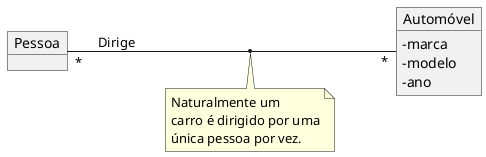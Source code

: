 @startuml mod05ima08
skinparam ClassAttributeIconSize 0
object "Pessoa" as pe
object "Automóvel" as au
au : - marca
au : - modelo
au : - ano
note "Naturalmente um\ncarro é dirigido por uma\núnica pessoa por vez." as na
left to right direction
pe "*"--"*" au : Dirige
(pe,au) .. na
@enduml